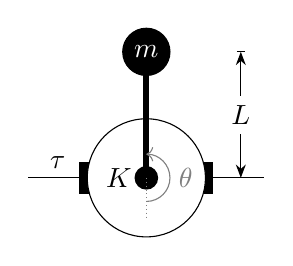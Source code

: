 \begin{tikzpicture}[scale=1]
       
\fill (-0.85,-0.2) rectangle (0.85,0.2);
\draw (-1.5,0) -- (1.5,0) node[above, very near start]{$\tau$};
\draw[fill=white] (0,0) circle (0.75);


\fill (0,0) circle (0.15);

\draw[line width=2.2] (0,0) -- (0,1.3);
\draw[densely dotted, gray] (0,0) -- (0,-0.5);
\draw[gray, <-] (0,0.3) arc [start angle=90, end angle=-90, radius=0.3];
\node[gray] at (0.5, 0.0) {$\theta$};

\node[black] at (-0.35, 0.0) {$K$};

\filldraw (0, 1.6) circle (0.3) node[white]{$m$};

\draw [Stealth-Stealth] (1.2, 0) -- node[fill=white]{$L$} (1.2, 1.6);
\draw (1.15, 1.6) -- (1.25, 1.6);

\end{tikzpicture}